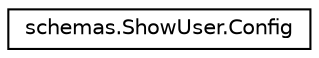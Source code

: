 digraph "Graphical Class Hierarchy"
{
 // LATEX_PDF_SIZE
  edge [fontname="Helvetica",fontsize="10",labelfontname="Helvetica",labelfontsize="10"];
  node [fontname="Helvetica",fontsize="10",shape=record];
  rankdir="LR";
  Node0 [label="schemas.ShowUser.Config",height=0.2,width=0.4,color="black", fillcolor="white", style="filled",URL="$classschemas_1_1ShowUser_1_1Config.html",tooltip=" "];
}
